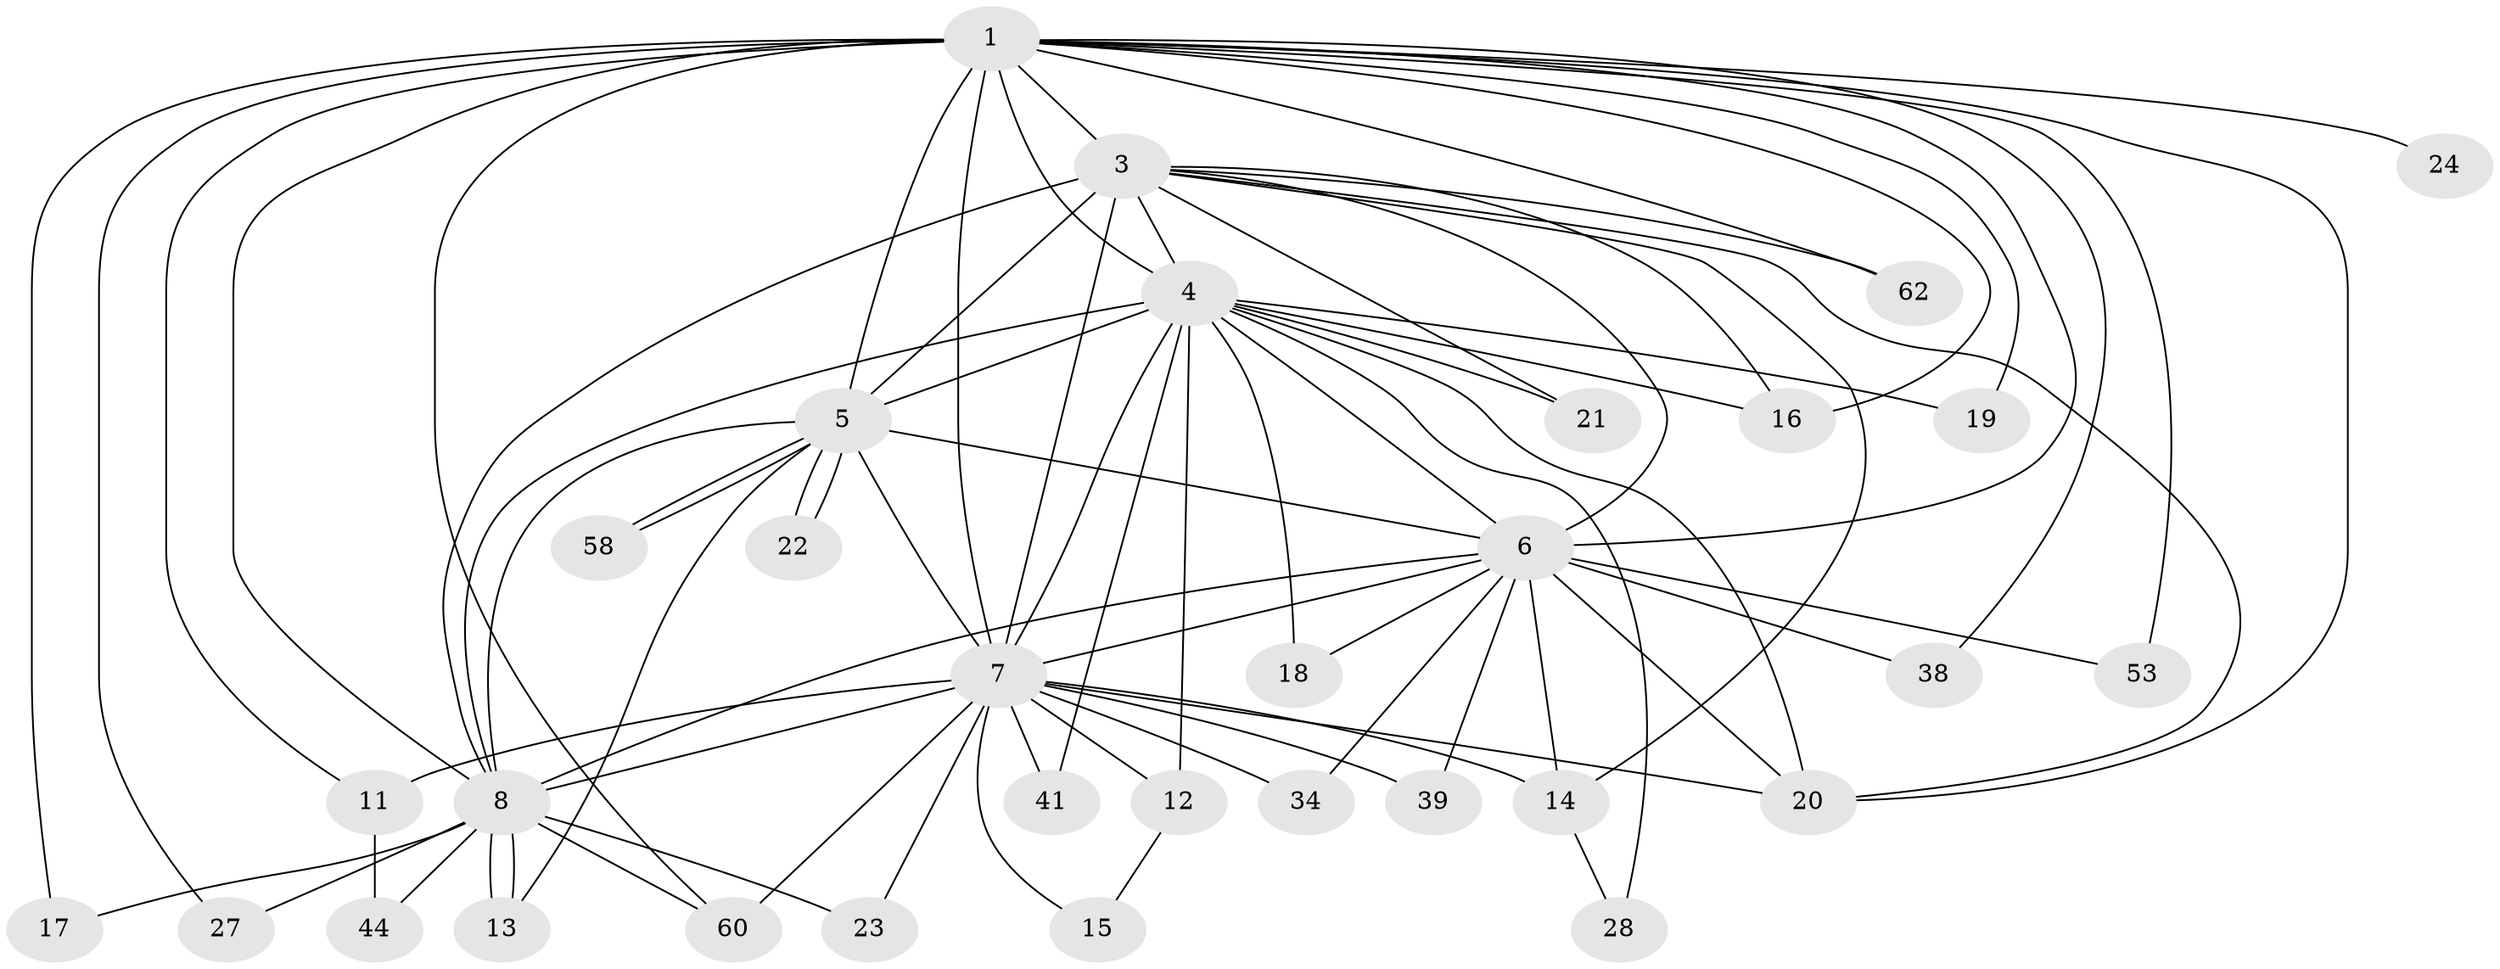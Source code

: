 // original degree distribution, {20: 0.03125, 18: 0.015625, 16: 0.046875, 23: 0.015625, 12: 0.015625, 19: 0.015625, 14: 0.015625, 3: 0.125, 5: 0.015625, 2: 0.625, 7: 0.015625, 4: 0.0625}
// Generated by graph-tools (version 1.1) at 2025/17/03/04/25 18:17:37]
// undirected, 32 vertices, 77 edges
graph export_dot {
graph [start="1"]
  node [color=gray90,style=filled];
  1 [super="+2+43"];
  3 [super="+49+56+64"];
  4 [super="+31+32+48"];
  5;
  6 [super="+26+30"];
  7 [super="+57+10+9+36"];
  8;
  11;
  12;
  13 [super="+33"];
  14;
  15;
  16 [super="+47"];
  17;
  18;
  19;
  20 [super="+37+40+55+29+25"];
  21;
  22;
  23;
  24;
  27;
  28;
  34;
  38;
  39;
  41;
  44;
  53;
  58;
  60 [super="+63"];
  62;
  1 -- 3 [weight=3];
  1 -- 4 [weight=2];
  1 -- 5 [weight=2];
  1 -- 6 [weight=5];
  1 -- 7 [weight=10];
  1 -- 8 [weight=2];
  1 -- 11;
  1 -- 24 [weight=2];
  1 -- 27;
  1 -- 62;
  1 -- 20;
  1 -- 16;
  1 -- 17;
  1 -- 19;
  1 -- 38;
  1 -- 53;
  1 -- 60;
  3 -- 4 [weight=2];
  3 -- 5;
  3 -- 6 [weight=2];
  3 -- 7 [weight=5];
  3 -- 8;
  3 -- 16;
  3 -- 20;
  3 -- 21;
  3 -- 62;
  3 -- 14;
  4 -- 5 [weight=2];
  4 -- 6 [weight=3];
  4 -- 7 [weight=5];
  4 -- 8;
  4 -- 12;
  4 -- 16;
  4 -- 18;
  4 -- 19;
  4 -- 20;
  4 -- 21;
  4 -- 28;
  4 -- 41;
  5 -- 6;
  5 -- 7 [weight=4];
  5 -- 8;
  5 -- 22;
  5 -- 22;
  5 -- 58;
  5 -- 58;
  5 -- 13;
  6 -- 7 [weight=3];
  6 -- 8;
  6 -- 14 [weight=2];
  6 -- 18;
  6 -- 34;
  6 -- 38;
  6 -- 39;
  6 -- 53;
  6 -- 20;
  7 -- 8 [weight=3];
  7 -- 20 [weight=3];
  7 -- 11;
  7 -- 15;
  7 -- 23;
  7 -- 60;
  7 -- 34;
  7 -- 39;
  7 -- 41;
  7 -- 12;
  7 -- 14;
  8 -- 13;
  8 -- 13;
  8 -- 17;
  8 -- 23;
  8 -- 27;
  8 -- 44;
  8 -- 60;
  11 -- 44;
  12 -- 15;
  14 -- 28;
}
